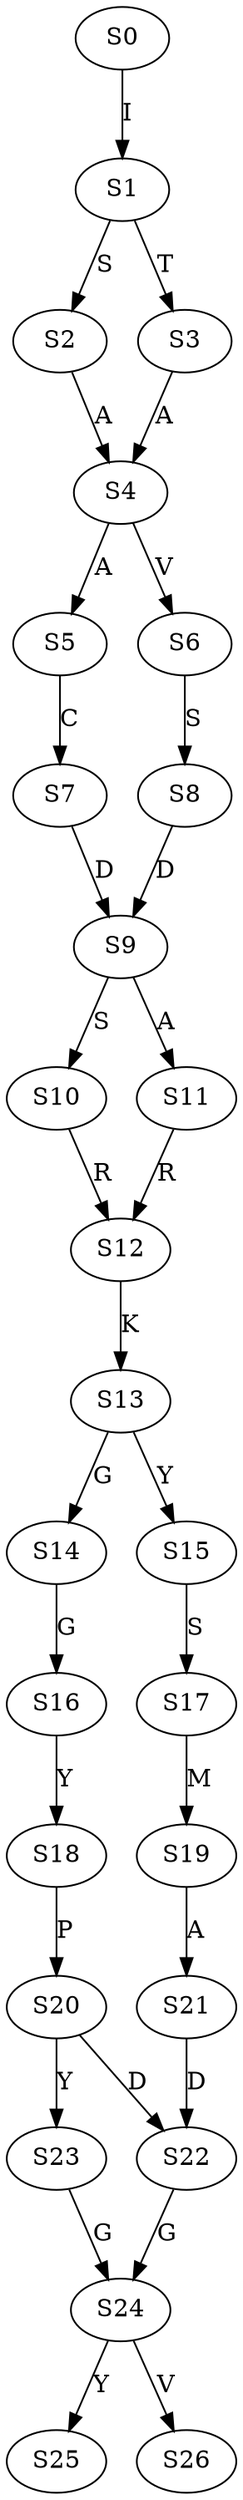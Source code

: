 strict digraph  {
	S0 -> S1 [ label = I ];
	S1 -> S2 [ label = S ];
	S1 -> S3 [ label = T ];
	S2 -> S4 [ label = A ];
	S3 -> S4 [ label = A ];
	S4 -> S5 [ label = A ];
	S4 -> S6 [ label = V ];
	S5 -> S7 [ label = C ];
	S6 -> S8 [ label = S ];
	S7 -> S9 [ label = D ];
	S8 -> S9 [ label = D ];
	S9 -> S10 [ label = S ];
	S9 -> S11 [ label = A ];
	S10 -> S12 [ label = R ];
	S11 -> S12 [ label = R ];
	S12 -> S13 [ label = K ];
	S13 -> S14 [ label = G ];
	S13 -> S15 [ label = Y ];
	S14 -> S16 [ label = G ];
	S15 -> S17 [ label = S ];
	S16 -> S18 [ label = Y ];
	S17 -> S19 [ label = M ];
	S18 -> S20 [ label = P ];
	S19 -> S21 [ label = A ];
	S20 -> S22 [ label = D ];
	S20 -> S23 [ label = Y ];
	S21 -> S22 [ label = D ];
	S22 -> S24 [ label = G ];
	S23 -> S24 [ label = G ];
	S24 -> S25 [ label = Y ];
	S24 -> S26 [ label = V ];
}
